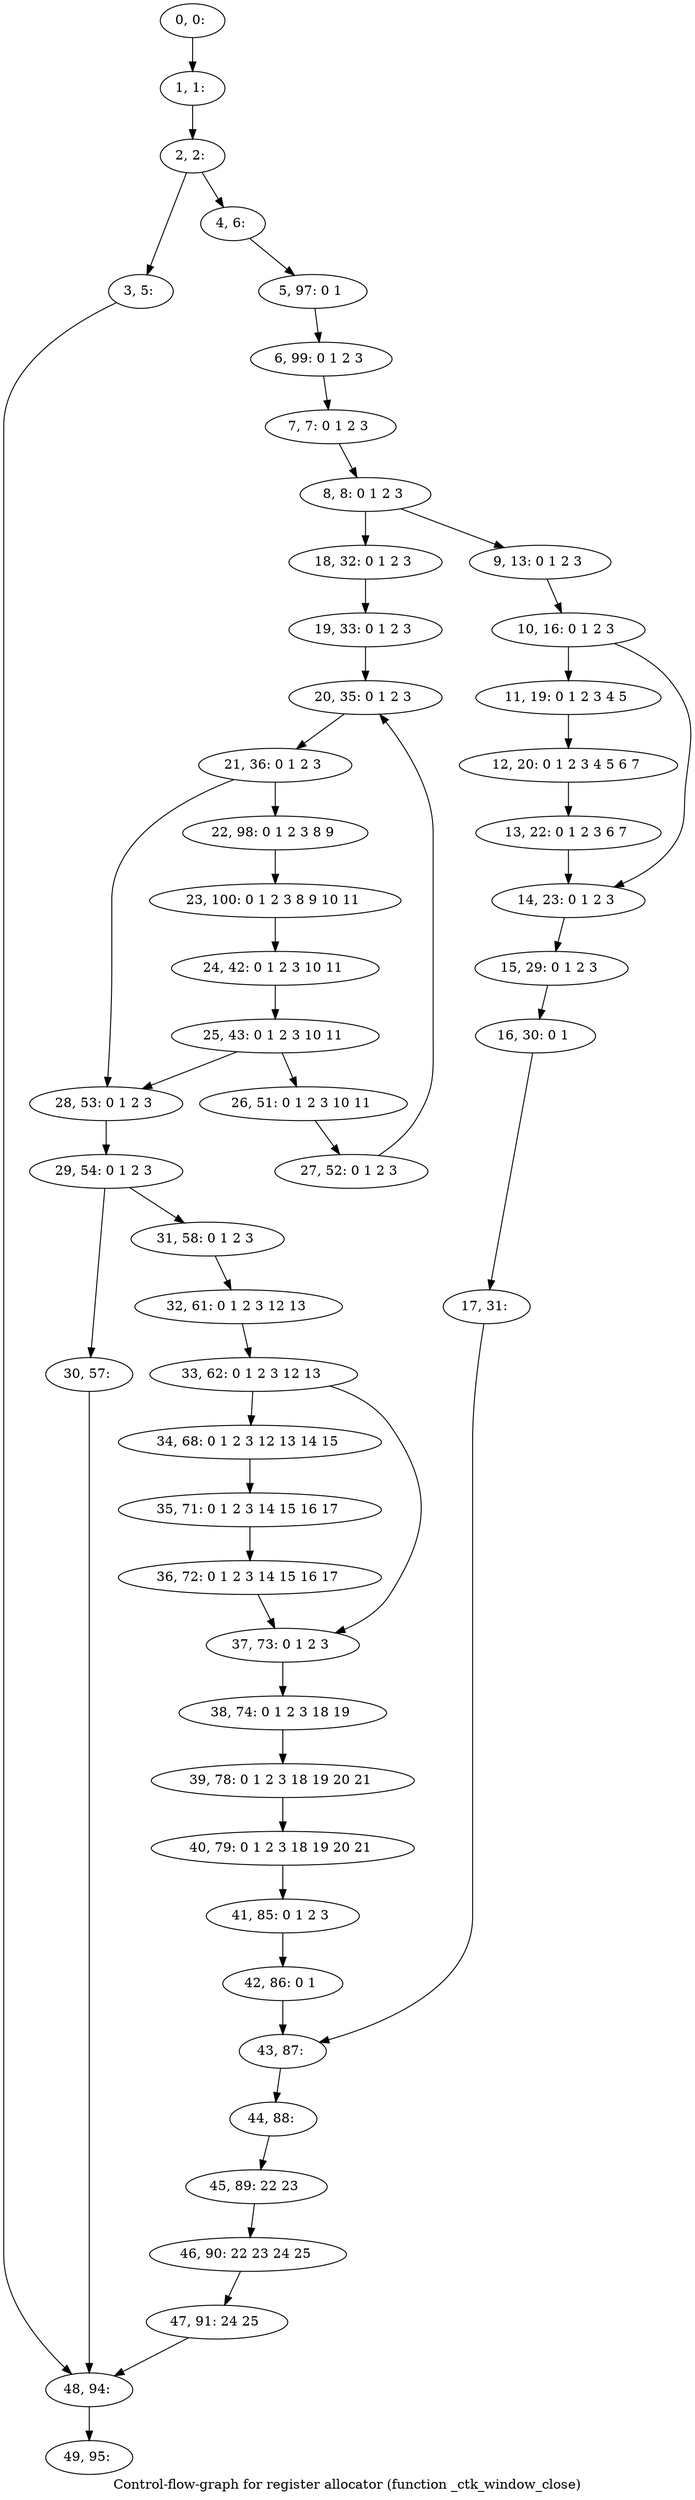 digraph G {
graph [label="Control-flow-graph for register allocator (function _ctk_window_close)"]
0[label="0, 0: "];
1[label="1, 1: "];
2[label="2, 2: "];
3[label="3, 5: "];
4[label="4, 6: "];
5[label="5, 97: 0 1 "];
6[label="6, 99: 0 1 2 3 "];
7[label="7, 7: 0 1 2 3 "];
8[label="8, 8: 0 1 2 3 "];
9[label="9, 13: 0 1 2 3 "];
10[label="10, 16: 0 1 2 3 "];
11[label="11, 19: 0 1 2 3 4 5 "];
12[label="12, 20: 0 1 2 3 4 5 6 7 "];
13[label="13, 22: 0 1 2 3 6 7 "];
14[label="14, 23: 0 1 2 3 "];
15[label="15, 29: 0 1 2 3 "];
16[label="16, 30: 0 1 "];
17[label="17, 31: "];
18[label="18, 32: 0 1 2 3 "];
19[label="19, 33: 0 1 2 3 "];
20[label="20, 35: 0 1 2 3 "];
21[label="21, 36: 0 1 2 3 "];
22[label="22, 98: 0 1 2 3 8 9 "];
23[label="23, 100: 0 1 2 3 8 9 10 11 "];
24[label="24, 42: 0 1 2 3 10 11 "];
25[label="25, 43: 0 1 2 3 10 11 "];
26[label="26, 51: 0 1 2 3 10 11 "];
27[label="27, 52: 0 1 2 3 "];
28[label="28, 53: 0 1 2 3 "];
29[label="29, 54: 0 1 2 3 "];
30[label="30, 57: "];
31[label="31, 58: 0 1 2 3 "];
32[label="32, 61: 0 1 2 3 12 13 "];
33[label="33, 62: 0 1 2 3 12 13 "];
34[label="34, 68: 0 1 2 3 12 13 14 15 "];
35[label="35, 71: 0 1 2 3 14 15 16 17 "];
36[label="36, 72: 0 1 2 3 14 15 16 17 "];
37[label="37, 73: 0 1 2 3 "];
38[label="38, 74: 0 1 2 3 18 19 "];
39[label="39, 78: 0 1 2 3 18 19 20 21 "];
40[label="40, 79: 0 1 2 3 18 19 20 21 "];
41[label="41, 85: 0 1 2 3 "];
42[label="42, 86: 0 1 "];
43[label="43, 87: "];
44[label="44, 88: "];
45[label="45, 89: 22 23 "];
46[label="46, 90: 22 23 24 25 "];
47[label="47, 91: 24 25 "];
48[label="48, 94: "];
49[label="49, 95: "];
0->1 ;
1->2 ;
2->3 ;
2->4 ;
3->48 ;
4->5 ;
5->6 ;
6->7 ;
7->8 ;
8->9 ;
8->18 ;
9->10 ;
10->11 ;
10->14 ;
11->12 ;
12->13 ;
13->14 ;
14->15 ;
15->16 ;
16->17 ;
17->43 ;
18->19 ;
19->20 ;
20->21 ;
21->22 ;
21->28 ;
22->23 ;
23->24 ;
24->25 ;
25->26 ;
25->28 ;
26->27 ;
27->20 ;
28->29 ;
29->30 ;
29->31 ;
30->48 ;
31->32 ;
32->33 ;
33->34 ;
33->37 ;
34->35 ;
35->36 ;
36->37 ;
37->38 ;
38->39 ;
39->40 ;
40->41 ;
41->42 ;
42->43 ;
43->44 ;
44->45 ;
45->46 ;
46->47 ;
47->48 ;
48->49 ;
}
